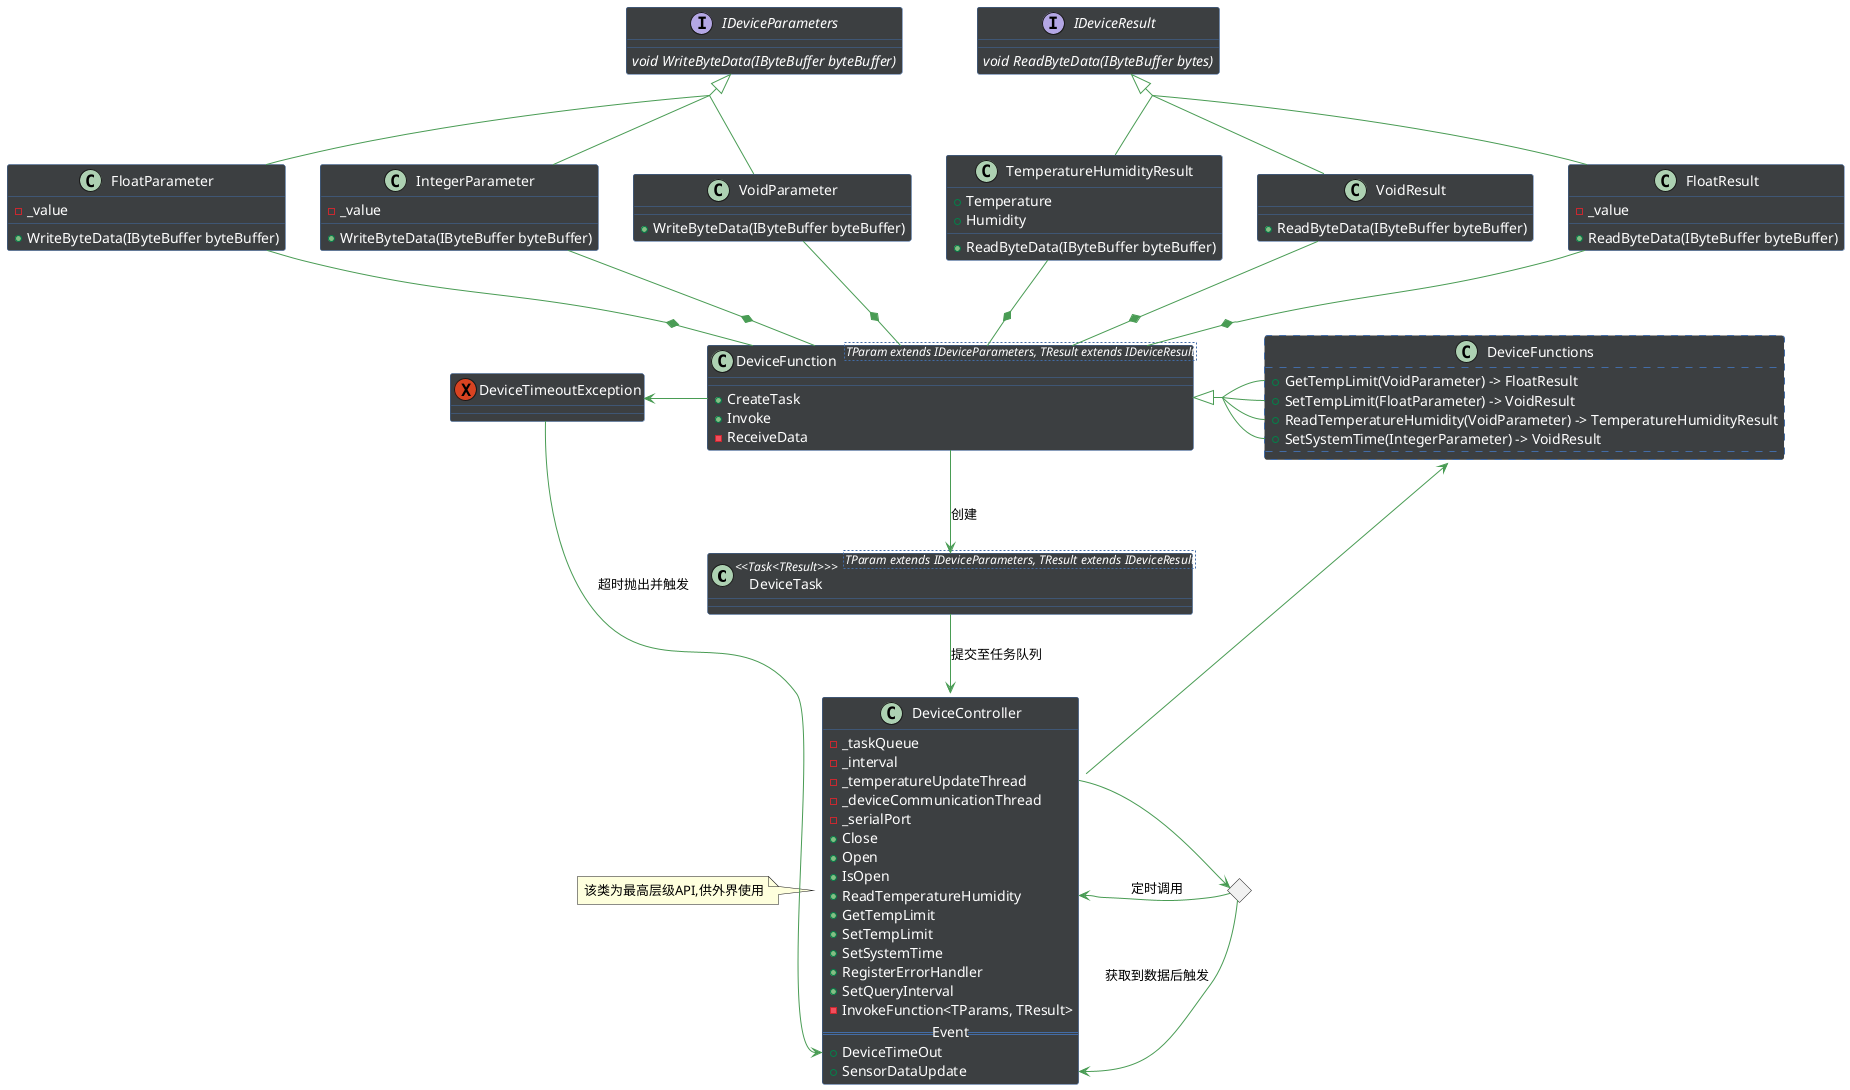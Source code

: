 @startuml
'https://plantuml.com/class-diagram
skinparam backgroundColor transparent
skinparam groupInheritance 2
skinparam classFontColor automatic
skinparam class {
ArrowColor #499c54
BackgroundColor #3c3f41
BorderColor #436ca6
}

skinparam arrow{
    FontColor Black
}

skinparam ClassAttribute{
    FontColor White
}

skinparam ClassStereotype{
    FontColor White
}


skinparam component YellowGreen

class DeviceTask<TParam extends IDeviceParameters, TResult extends IDeviceResult> <<Task<TResult>>>{
    
}

exception DeviceTimeoutException{
}

class DeviceFunction<TParam extends IDeviceParameters, TResult extends IDeviceResult>{
    {method} + CreateTask
    {method} + Invoke
    {method} - ReceiveData
}

together{
interface IDeviceParameters
{
    {abstract} void WriteByteData(IByteBuffer byteBuffer)
}

interface IDeviceResult
{
    {abstract} void ReadByteData(IByteBuffer bytes)
}
}
together{
class DeviceController{
    {field} - _taskQueue
    {field} - _interval
    {field} - _temperatureUpdateThread
    {field} - _deviceCommunicationThread
    {field} - _serialPort
    {method} + Close
    {method} + Open
    {method} + IsOpen
    {method} + ReadTemperatureHumidity
    {method} + GetTempLimit
    {method} + SetTempLimit
    {method} + SetSystemTime
    {method} + RegisterErrorHandler
    {method} + SetQueryInterval
    {method} - InvokeFunction<TParams, TResult>
    ==Event==
    + DeviceTimeOut
    + SensorDataUpdate
}
diamond a
'diamond b
}
class FloatResult {
    {field} - _value
    + ReadByteData(IByteBuffer byteBuffer)
}
class TemperatureHumidityResult{
    + ReadByteData(IByteBuffer byteBuffer)
    {field} + Temperature
    {field} + Humidity
}
class VoidResult{
    + ReadByteData(IByteBuffer byteBuffer)
}

class FloatParameter{
    {field} - _value
    + WriteByteData(IByteBuffer byteBuffer)
}

class IntegerParameter{
    {field} - _value
    + WriteByteData(IByteBuffer byteBuffer)
}

class VoidParameter{
    + WriteByteData(IByteBuffer byteBuffer)
}

static class DeviceFunctions #line.dashed{
    {field} + GetTempLimit(VoidParameter) -> FloatResult
    {field} + SetTempLimit(FloatParameter) -> VoidResult
    {field} + ReadTemperatureHumidity(VoidParameter) -> TemperatureHumidityResult
    {field} + SetSystemTime(IntegerParameter) -> VoidResult
}


DeviceFunction <|-right- DeviceFunctions::GetTempLimit 
DeviceFunction <|-right- DeviceFunctions::SetSystemTime 
DeviceFunction <|-right- DeviceFunctions::SetTempLimit 
DeviceFunction <|-right- DeviceFunctions::ReadTemperatureHumidity
 

DeviceFunction::TResult *-up- FloatResult
DeviceFunction::TResult *-up- VoidResult
DeviceFunction::TResult *-up- TemperatureHumidityResult
DeviceFunction::TParam *-up- VoidParameter
DeviceFunction::TParam *-up- IntegerParameter
DeviceFunction::TParam *-up- FloatParameter


IDeviceResult <|-- FloatResult
IDeviceResult <|-- VoidResult
IDeviceResult <|-- TemperatureHumidityResult
IDeviceParameters <|-- VoidParameter
IDeviceParameters <|-- IntegerParameter
IDeviceParameters <|-- FloatParameter

DeviceController::DeviceTimeOut <-left- DeviceTimeoutException : 超时抛出并触发
'DeviceController::_deviceCommunicationThread --> DeviceFunction::Invoke
DeviceController <-up- DeviceTask : 提交至任务队列
'DeviceController::__deviceCommunicationThread <-down- DeviceController::_taskQueue

DeviceTimeoutException <-right- DeviceFunction::Invoke
note left of DeviceController
该类为最高层级API,供外界使用
end note
DeviceFunctions <-right- DeviceController

'DeviceController::SetTempLimit -left> b 
'DeviceController::SetTempLimit -left> b 
'DeviceController::SetTempLimit -left> b 
'DeviceController::SetTempLimit -left> b 
'b -left-> DeviceController::_taskQueue

DeviceController::SensorDataUpdate <-- a  : 获取到数据后触发
DeviceController::ReadTemperatureHumidity <-- a  : 定时调用
a <-left- DeviceController::_temperatureUpdateThread

DeviceTask <-up- DeviceFunction : 创建



@enduml
